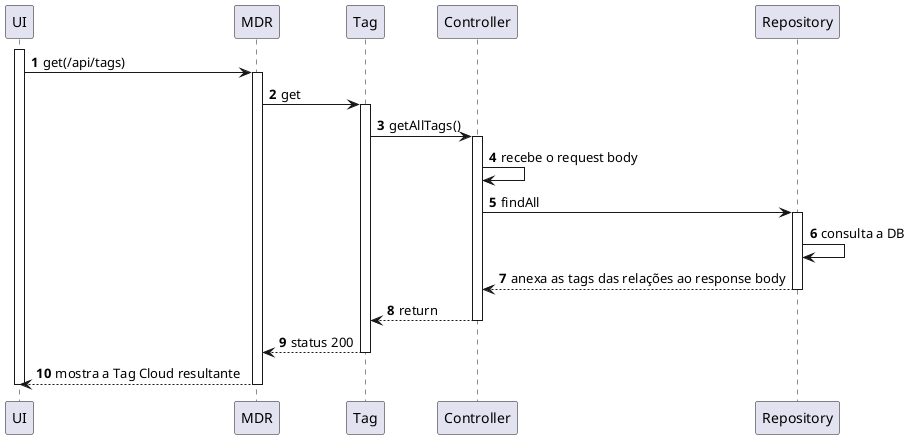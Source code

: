 @startuml
autonumber
'hide footbox

		participant "UI" as ui
		participant "MDR" as mdr
    participant "Tag" as tag
    participant "Controller" as ctrl
    participant "Repository" as repo

    activate ui
		ui->mdr:get(/api/tags)
    activate mdr

    mdr->tag: get
    activate tag
    tag->ctrl:getAllTags()
    activate ctrl
    ctrl->ctrl: recebe o request body
		ctrl->repo: findAll
    activate repo
    repo->repo: consulta a DB
    repo-->ctrl: anexa as tags das relações ao response body
    deactivate repo
    ctrl-->tag: return
    deactivate ctrl
    tag-->mdr: status 200
    deactivate tag
    mdr-->ui: mostra a Tag Cloud resultante
    deactivate mdr
    deactivate ui
@enduml
